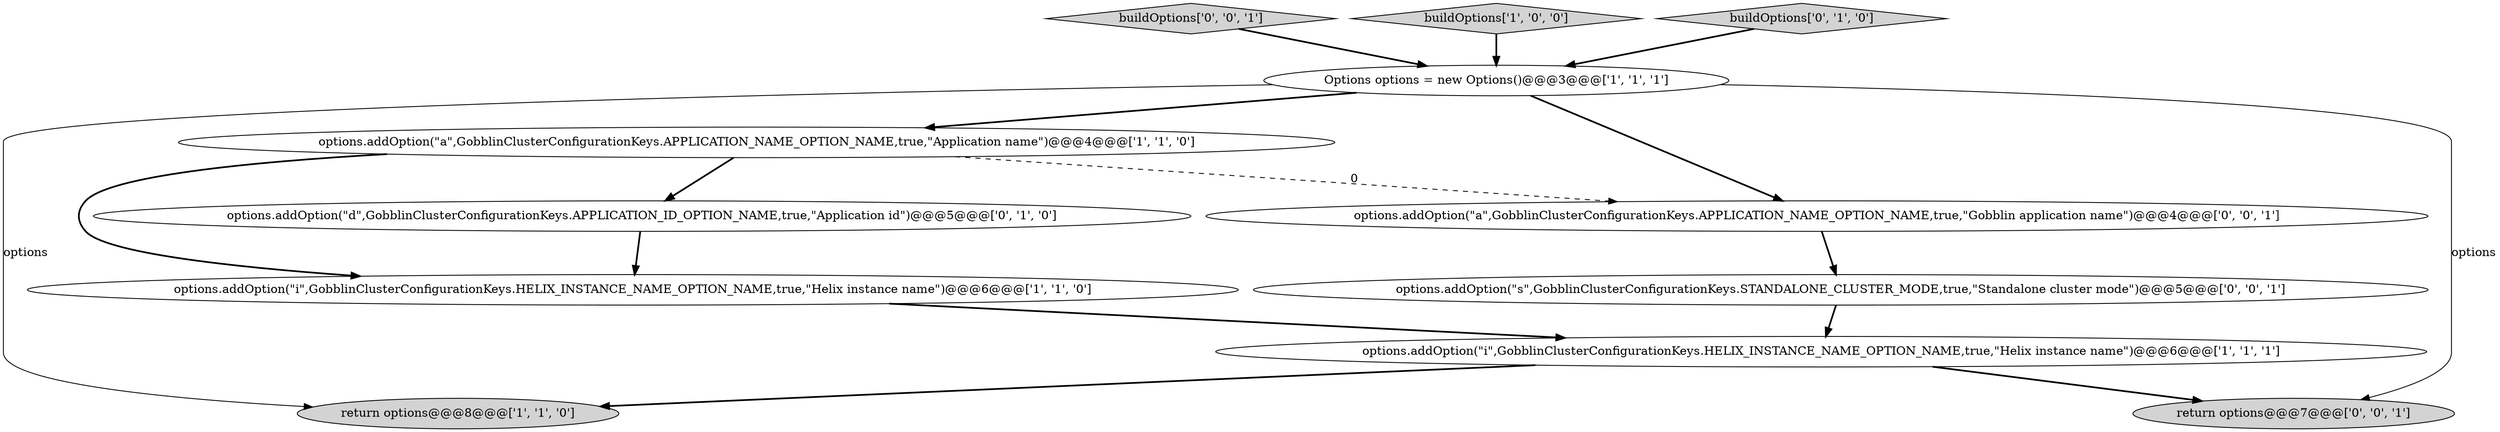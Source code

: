 digraph {
3 [style = filled, label = "Options options = new Options()@@@3@@@['1', '1', '1']", fillcolor = white, shape = ellipse image = "AAA0AAABBB1BBB"];
2 [style = filled, label = "options.addOption(\"i\",GobblinClusterConfigurationKeys.HELIX_INSTANCE_NAME_OPTION_NAME,true,\"Helix instance name\")@@@6@@@['1', '1', '1']", fillcolor = white, shape = ellipse image = "AAA0AAABBB1BBB"];
7 [style = filled, label = "options.addOption(\"d\",GobblinClusterConfigurationKeys.APPLICATION_ID_OPTION_NAME,true,\"Application id\")@@@5@@@['0', '1', '0']", fillcolor = white, shape = ellipse image = "AAA1AAABBB2BBB"];
8 [style = filled, label = "buildOptions['0', '0', '1']", fillcolor = lightgray, shape = diamond image = "AAA0AAABBB3BBB"];
0 [style = filled, label = "options.addOption(\"a\",GobblinClusterConfigurationKeys.APPLICATION_NAME_OPTION_NAME,true,\"Application name\")@@@4@@@['1', '1', '0']", fillcolor = white, shape = ellipse image = "AAA0AAABBB1BBB"];
9 [style = filled, label = "options.addOption(\"a\",GobblinClusterConfigurationKeys.APPLICATION_NAME_OPTION_NAME,true,\"Gobblin application name\")@@@4@@@['0', '0', '1']", fillcolor = white, shape = ellipse image = "AAA0AAABBB3BBB"];
10 [style = filled, label = "options.addOption(\"s\",GobblinClusterConfigurationKeys.STANDALONE_CLUSTER_MODE,true,\"Standalone cluster mode\")@@@5@@@['0', '0', '1']", fillcolor = white, shape = ellipse image = "AAA0AAABBB3BBB"];
5 [style = filled, label = "options.addOption(\"i\",GobblinClusterConfigurationKeys.HELIX_INSTANCE_NAME_OPTION_NAME,true,\"Helix instance name\")@@@6@@@['1', '1', '0']", fillcolor = white, shape = ellipse image = "AAA0AAABBB1BBB"];
4 [style = filled, label = "return options@@@8@@@['1', '1', '0']", fillcolor = lightgray, shape = ellipse image = "AAA0AAABBB1BBB"];
1 [style = filled, label = "buildOptions['1', '0', '0']", fillcolor = lightgray, shape = diamond image = "AAA0AAABBB1BBB"];
11 [style = filled, label = "return options@@@7@@@['0', '0', '1']", fillcolor = lightgray, shape = ellipse image = "AAA0AAABBB3BBB"];
6 [style = filled, label = "buildOptions['0', '1', '0']", fillcolor = lightgray, shape = diamond image = "AAA0AAABBB2BBB"];
5->2 [style = bold, label=""];
7->5 [style = bold, label=""];
2->11 [style = bold, label=""];
1->3 [style = bold, label=""];
3->4 [style = solid, label="options"];
0->5 [style = bold, label=""];
3->11 [style = solid, label="options"];
2->4 [style = bold, label=""];
10->2 [style = bold, label=""];
3->0 [style = bold, label=""];
3->9 [style = bold, label=""];
6->3 [style = bold, label=""];
0->9 [style = dashed, label="0"];
8->3 [style = bold, label=""];
0->7 [style = bold, label=""];
9->10 [style = bold, label=""];
}
